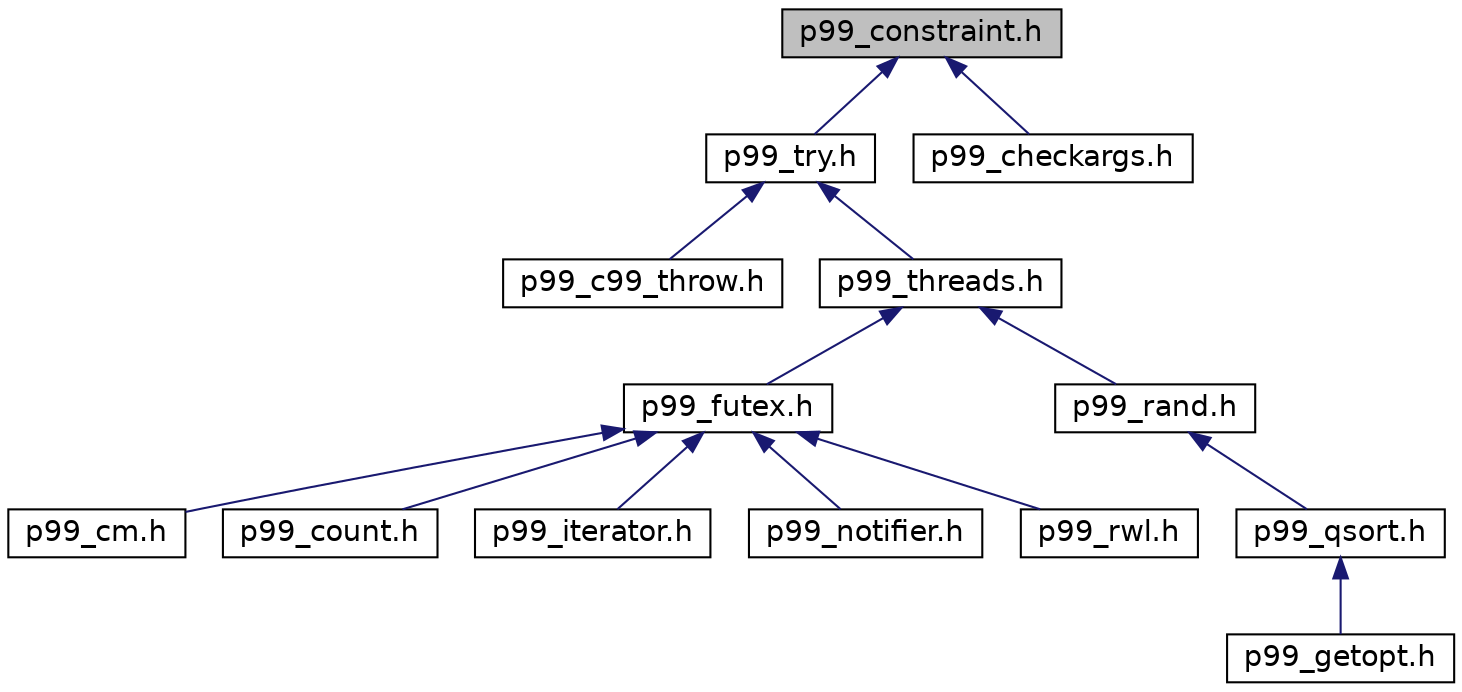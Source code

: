 digraph "p99_constraint.h"
{
 // LATEX_PDF_SIZE
  edge [fontname="Helvetica",fontsize="14",labelfontname="Helvetica",labelfontsize="14"];
  node [fontname="Helvetica",fontsize="14",shape=record];
  Node1 [label="p99_constraint.h",height=0.2,width=0.4,color="black", fillcolor="grey75", style="filled", fontcolor="black",tooltip=" "];
  Node1 -> Node2 [dir="back",color="midnightblue",fontsize="14",style="solid",fontname="Helvetica"];
  Node2 [label="p99_try.h",height=0.2,width=0.4,color="black", fillcolor="white", style="filled",URL="$p99__try_8h.html",tooltip=" "];
  Node2 -> Node3 [dir="back",color="midnightblue",fontsize="14",style="solid",fontname="Helvetica"];
  Node3 [label="p99_c99_throw.h",height=0.2,width=0.4,color="black", fillcolor="white", style="filled",URL="$p99__c99__throw_8h.html",tooltip=" "];
  Node2 -> Node4 [dir="back",color="midnightblue",fontsize="14",style="solid",fontname="Helvetica"];
  Node4 [label="p99_threads.h",height=0.2,width=0.4,color="black", fillcolor="white", style="filled",URL="$p99__threads_8h.html",tooltip=" "];
  Node4 -> Node5 [dir="back",color="midnightblue",fontsize="14",style="solid",fontname="Helvetica"];
  Node5 [label="p99_futex.h",height=0.2,width=0.4,color="black", fillcolor="white", style="filled",URL="$p99__futex_8h.html",tooltip=" "];
  Node5 -> Node6 [dir="back",color="midnightblue",fontsize="14",style="solid",fontname="Helvetica"];
  Node6 [label="p99_cm.h",height=0.2,width=0.4,color="black", fillcolor="white", style="filled",URL="$p99__cm_8h.html",tooltip=" "];
  Node5 -> Node7 [dir="back",color="midnightblue",fontsize="14",style="solid",fontname="Helvetica"];
  Node7 [label="p99_count.h",height=0.2,width=0.4,color="black", fillcolor="white", style="filled",URL="$p99__count_8h.html",tooltip=" "];
  Node5 -> Node8 [dir="back",color="midnightblue",fontsize="14",style="solid",fontname="Helvetica"];
  Node8 [label="p99_iterator.h",height=0.2,width=0.4,color="black", fillcolor="white", style="filled",URL="$p99__iterator_8h.html",tooltip=" "];
  Node5 -> Node9 [dir="back",color="midnightblue",fontsize="14",style="solid",fontname="Helvetica"];
  Node9 [label="p99_notifier.h",height=0.2,width=0.4,color="black", fillcolor="white", style="filled",URL="$p99__notifier_8h.html",tooltip=" "];
  Node5 -> Node10 [dir="back",color="midnightblue",fontsize="14",style="solid",fontname="Helvetica"];
  Node10 [label="p99_rwl.h",height=0.2,width=0.4,color="black", fillcolor="white", style="filled",URL="$p99__rwl_8h.html",tooltip=" "];
  Node4 -> Node11 [dir="back",color="midnightblue",fontsize="14",style="solid",fontname="Helvetica"];
  Node11 [label="p99_rand.h",height=0.2,width=0.4,color="black", fillcolor="white", style="filled",URL="$p99__rand_8h.html",tooltip="An implementation of George Marsaglia's xorshift PRG with a period of about 2^160."];
  Node11 -> Node12 [dir="back",color="midnightblue",fontsize="14",style="solid",fontname="Helvetica"];
  Node12 [label="p99_qsort.h",height=0.2,width=0.4,color="black", fillcolor="white", style="filled",URL="$p99__qsort_8h.html",tooltip="An implementation of a sorting routine."];
  Node12 -> Node13 [dir="back",color="midnightblue",fontsize="14",style="solid",fontname="Helvetica"];
  Node13 [label="p99_getopt.h",height=0.2,width=0.4,color="black", fillcolor="white", style="filled",URL="$p99__getopt_8h.html",tooltip="Providing macros that handle variadic macro argument lists."];
  Node1 -> Node14 [dir="back",color="midnightblue",fontsize="14",style="solid",fontname="Helvetica"];
  Node14 [label="p99_checkargs.h",height=0.2,width=0.4,color="black", fillcolor="white", style="filled",URL="$p99__checkargs_8h.html",tooltip="Macros to check arguments to functions, in particular of variably modified types."];
}
